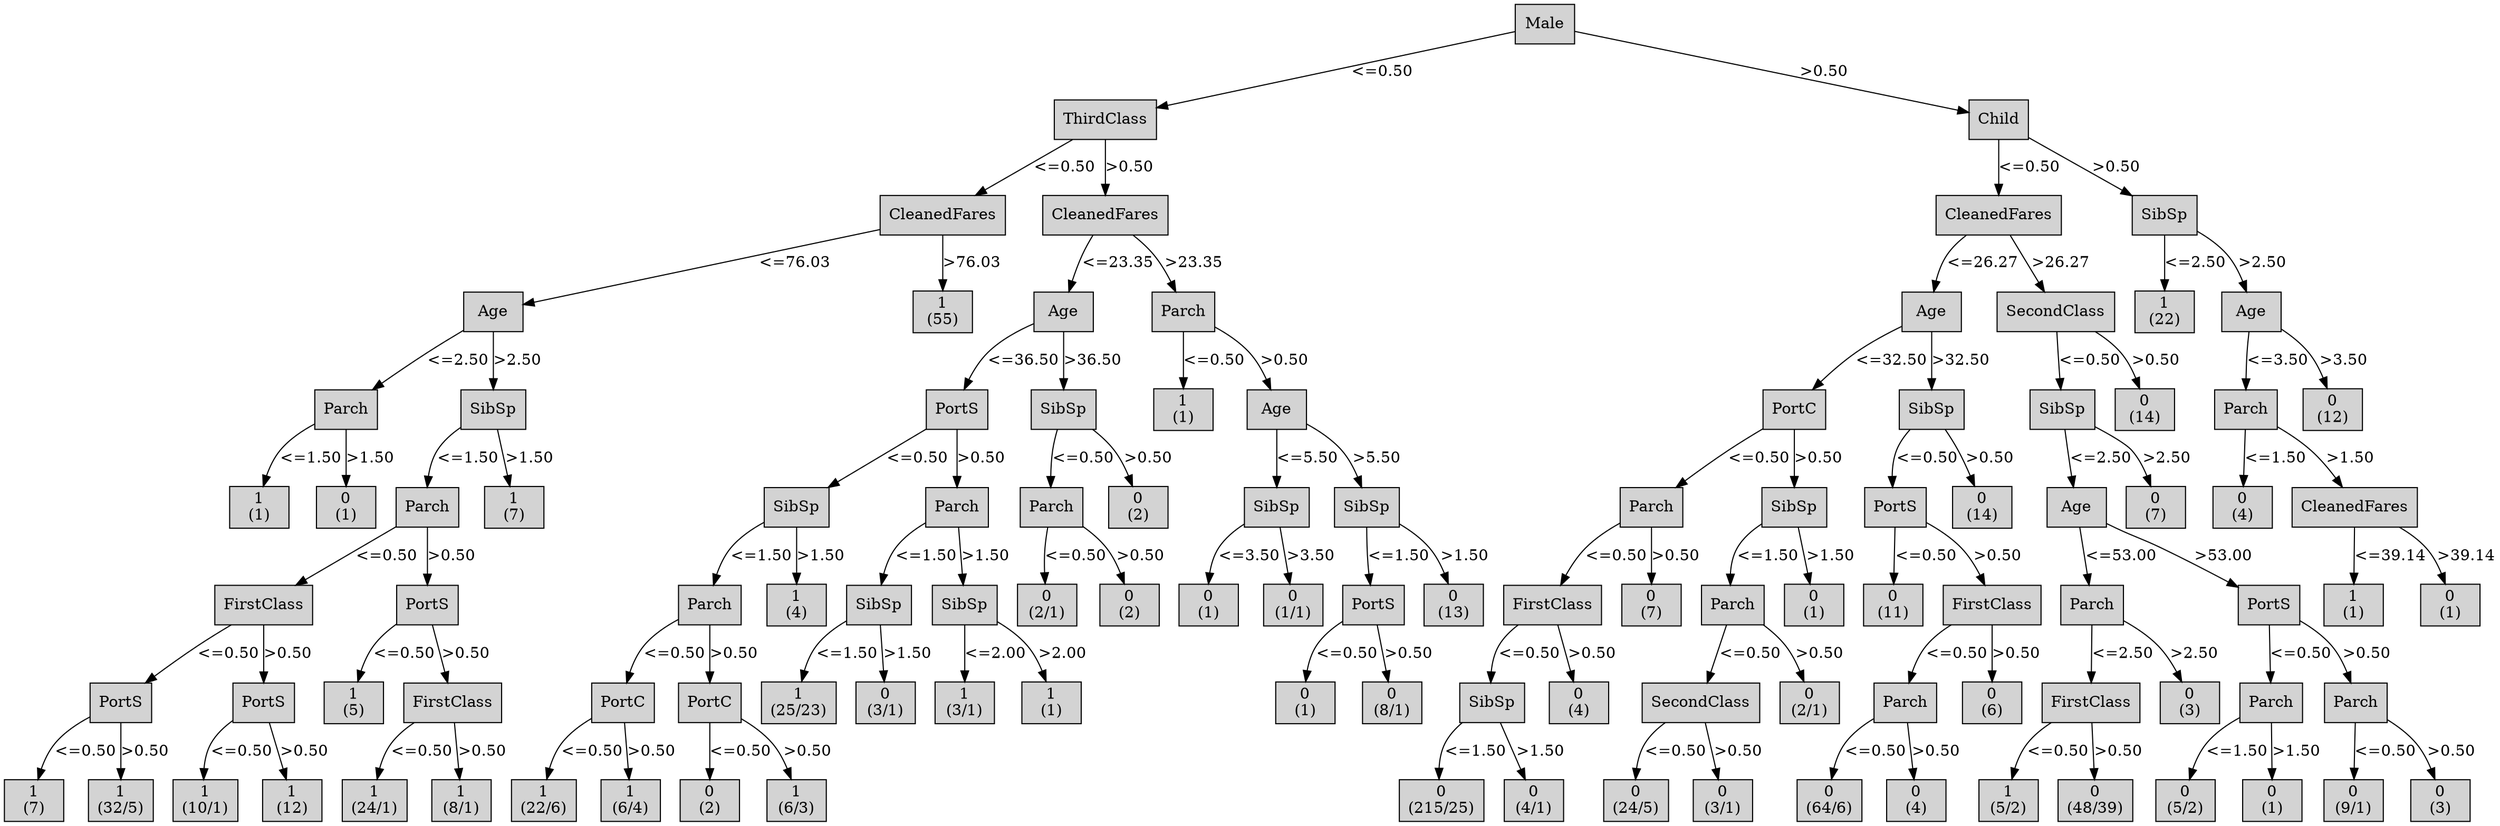 digraph ID3_Tree {
"0" [shape=box, style=filled, label="Male
", weight=1]
"1" [shape=box, style=filled, label="ThirdClass
", weight=2]
0 -> 1 [ label = "<=0.50"];
"2" [shape=box, style=filled, label="CleanedFares
", weight=3]
1 -> 2 [ label = "<=0.50"];
"3" [shape=box, style=filled, label="Age
", weight=4]
2 -> 3 [ label = "<=76.03"];
"4" [shape=box, style=filled, label="Parch
", weight=5]
3 -> 4 [ label = "<=2.50"];
"5" [shape=box, style=filled, label="1
(1)
", weight=6]
4 -> 5 [ label = "<=1.50"];
"6" [shape=box, style=filled, label="0
(1)
", weight=6]
4 -> 6 [ label = ">1.50"];
"7" [shape=box, style=filled, label="SibSp
", weight=5]
3 -> 7 [ label = ">2.50"];
"8" [shape=box, style=filled, label="Parch
", weight=6]
7 -> 8 [ label = "<=1.50"];
"9" [shape=box, style=filled, label="FirstClass
", weight=7]
8 -> 9 [ label = "<=0.50"];
"10" [shape=box, style=filled, label="PortS
", weight=8]
9 -> 10 [ label = "<=0.50"];
"11" [shape=box, style=filled, label="1
(7)
", weight=9]
10 -> 11 [ label = "<=0.50"];
"12" [shape=box, style=filled, label="1
(32/5)
", weight=9]
10 -> 12 [ label = ">0.50"];
"13" [shape=box, style=filled, label="PortS
", weight=8]
9 -> 13 [ label = ">0.50"];
"14" [shape=box, style=filled, label="1
(10/1)
", weight=9]
13 -> 14 [ label = "<=0.50"];
"15" [shape=box, style=filled, label="1
(12)
", weight=9]
13 -> 15 [ label = ">0.50"];
"16" [shape=box, style=filled, label="PortS
", weight=7]
8 -> 16 [ label = ">0.50"];
"17" [shape=box, style=filled, label="1
(5)
", weight=8]
16 -> 17 [ label = "<=0.50"];
"18" [shape=box, style=filled, label="FirstClass
", weight=8]
16 -> 18 [ label = ">0.50"];
"19" [shape=box, style=filled, label="1
(24/1)
", weight=9]
18 -> 19 [ label = "<=0.50"];
"20" [shape=box, style=filled, label="1
(8/1)
", weight=9]
18 -> 20 [ label = ">0.50"];
"21" [shape=box, style=filled, label="1
(7)
", weight=6]
7 -> 21 [ label = ">1.50"];
"22" [shape=box, style=filled, label="1
(55)
", weight=4]
2 -> 22 [ label = ">76.03"];
"23" [shape=box, style=filled, label="CleanedFares
", weight=3]
1 -> 23 [ label = ">0.50"];
"24" [shape=box, style=filled, label="Age
", weight=4]
23 -> 24 [ label = "<=23.35"];
"25" [shape=box, style=filled, label="PortS
", weight=5]
24 -> 25 [ label = "<=36.50"];
"26" [shape=box, style=filled, label="SibSp
", weight=6]
25 -> 26 [ label = "<=0.50"];
"27" [shape=box, style=filled, label="Parch
", weight=7]
26 -> 27 [ label = "<=1.50"];
"28" [shape=box, style=filled, label="PortC
", weight=8]
27 -> 28 [ label = "<=0.50"];
"29" [shape=box, style=filled, label="1
(22/6)
", weight=9]
28 -> 29 [ label = "<=0.50"];
"30" [shape=box, style=filled, label="1
(6/4)
", weight=9]
28 -> 30 [ label = ">0.50"];
"31" [shape=box, style=filled, label="PortC
", weight=8]
27 -> 31 [ label = ">0.50"];
"32" [shape=box, style=filled, label="0
(2)
", weight=9]
31 -> 32 [ label = "<=0.50"];
"33" [shape=box, style=filled, label="1
(6/3)
", weight=9]
31 -> 33 [ label = ">0.50"];
"34" [shape=box, style=filled, label="1
(4)
", weight=7]
26 -> 34 [ label = ">1.50"];
"35" [shape=box, style=filled, label="Parch
", weight=6]
25 -> 35 [ label = ">0.50"];
"36" [shape=box, style=filled, label="SibSp
", weight=7]
35 -> 36 [ label = "<=1.50"];
"37" [shape=box, style=filled, label="1
(25/23)
", weight=8]
36 -> 37 [ label = "<=1.50"];
"38" [shape=box, style=filled, label="0
(3/1)
", weight=8]
36 -> 38 [ label = ">1.50"];
"39" [shape=box, style=filled, label="SibSp
", weight=7]
35 -> 39 [ label = ">1.50"];
"40" [shape=box, style=filled, label="1
(3/1)
", weight=8]
39 -> 40 [ label = "<=2.00"];
"41" [shape=box, style=filled, label="1
(1)
", weight=8]
39 -> 41 [ label = ">2.00"];
"42" [shape=box, style=filled, label="SibSp
", weight=5]
24 -> 42 [ label = ">36.50"];
"43" [shape=box, style=filled, label="Parch
", weight=6]
42 -> 43 [ label = "<=0.50"];
"44" [shape=box, style=filled, label="0
(2/1)
", weight=7]
43 -> 44 [ label = "<=0.50"];
"45" [shape=box, style=filled, label="0
(2)
", weight=7]
43 -> 45 [ label = ">0.50"];
"46" [shape=box, style=filled, label="0
(2)
", weight=6]
42 -> 46 [ label = ">0.50"];
"47" [shape=box, style=filled, label="Parch
", weight=4]
23 -> 47 [ label = ">23.35"];
"48" [shape=box, style=filled, label="1
(1)
", weight=5]
47 -> 48 [ label = "<=0.50"];
"49" [shape=box, style=filled, label="Age
", weight=5]
47 -> 49 [ label = ">0.50"];
"50" [shape=box, style=filled, label="SibSp
", weight=6]
49 -> 50 [ label = "<=5.50"];
"51" [shape=box, style=filled, label="0
(1)
", weight=7]
50 -> 51 [ label = "<=3.50"];
"52" [shape=box, style=filled, label="0
(1/1)
", weight=7]
50 -> 52 [ label = ">3.50"];
"53" [shape=box, style=filled, label="SibSp
", weight=6]
49 -> 53 [ label = ">5.50"];
"54" [shape=box, style=filled, label="PortS
", weight=7]
53 -> 54 [ label = "<=1.50"];
"55" [shape=box, style=filled, label="0
(1)
", weight=8]
54 -> 55 [ label = "<=0.50"];
"56" [shape=box, style=filled, label="0
(8/1)
", weight=8]
54 -> 56 [ label = ">0.50"];
"57" [shape=box, style=filled, label="0
(13)
", weight=7]
53 -> 57 [ label = ">1.50"];
"58" [shape=box, style=filled, label="Child
", weight=2]
0 -> 58 [ label = ">0.50"];
"59" [shape=box, style=filled, label="CleanedFares
", weight=3]
58 -> 59 [ label = "<=0.50"];
"60" [shape=box, style=filled, label="Age
", weight=4]
59 -> 60 [ label = "<=26.27"];
"61" [shape=box, style=filled, label="PortC
", weight=5]
60 -> 61 [ label = "<=32.50"];
"62" [shape=box, style=filled, label="Parch
", weight=6]
61 -> 62 [ label = "<=0.50"];
"63" [shape=box, style=filled, label="FirstClass
", weight=7]
62 -> 63 [ label = "<=0.50"];
"64" [shape=box, style=filled, label="SibSp
", weight=8]
63 -> 64 [ label = "<=0.50"];
"65" [shape=box, style=filled, label="0
(215/25)
", weight=9]
64 -> 65 [ label = "<=1.50"];
"66" [shape=box, style=filled, label="0
(4/1)
", weight=9]
64 -> 66 [ label = ">1.50"];
"67" [shape=box, style=filled, label="0
(4)
", weight=8]
63 -> 67 [ label = ">0.50"];
"68" [shape=box, style=filled, label="0
(7)
", weight=7]
62 -> 68 [ label = ">0.50"];
"69" [shape=box, style=filled, label="SibSp
", weight=6]
61 -> 69 [ label = ">0.50"];
"70" [shape=box, style=filled, label="Parch
", weight=7]
69 -> 70 [ label = "<=1.50"];
"71" [shape=box, style=filled, label="SecondClass
", weight=8]
70 -> 71 [ label = "<=0.50"];
"72" [shape=box, style=filled, label="0
(24/5)
", weight=9]
71 -> 72 [ label = "<=0.50"];
"73" [shape=box, style=filled, label="0
(3/1)
", weight=9]
71 -> 73 [ label = ">0.50"];
"74" [shape=box, style=filled, label="0
(2/1)
", weight=8]
70 -> 74 [ label = ">0.50"];
"75" [shape=box, style=filled, label="0
(1)
", weight=7]
69 -> 75 [ label = ">1.50"];
"76" [shape=box, style=filled, label="SibSp
", weight=5]
60 -> 76 [ label = ">32.50"];
"77" [shape=box, style=filled, label="PortS
", weight=6]
76 -> 77 [ label = "<=0.50"];
"78" [shape=box, style=filled, label="0
(11)
", weight=7]
77 -> 78 [ label = "<=0.50"];
"79" [shape=box, style=filled, label="FirstClass
", weight=7]
77 -> 79 [ label = ">0.50"];
"80" [shape=box, style=filled, label="Parch
", weight=8]
79 -> 80 [ label = "<=0.50"];
"81" [shape=box, style=filled, label="0
(64/6)
", weight=9]
80 -> 81 [ label = "<=0.50"];
"82" [shape=box, style=filled, label="0
(4)
", weight=9]
80 -> 82 [ label = ">0.50"];
"83" [shape=box, style=filled, label="0
(6)
", weight=8]
79 -> 83 [ label = ">0.50"];
"84" [shape=box, style=filled, label="0
(14)
", weight=6]
76 -> 84 [ label = ">0.50"];
"85" [shape=box, style=filled, label="SecondClass
", weight=4]
59 -> 85 [ label = ">26.27"];
"86" [shape=box, style=filled, label="SibSp
", weight=5]
85 -> 86 [ label = "<=0.50"];
"87" [shape=box, style=filled, label="Age
", weight=6]
86 -> 87 [ label = "<=2.50"];
"88" [shape=box, style=filled, label="Parch
", weight=7]
87 -> 88 [ label = "<=53.00"];
"89" [shape=box, style=filled, label="FirstClass
", weight=8]
88 -> 89 [ label = "<=2.50"];
"90" [shape=box, style=filled, label="1
(5/2)
", weight=9]
89 -> 90 [ label = "<=0.50"];
"91" [shape=box, style=filled, label="0
(48/39)
", weight=9]
89 -> 91 [ label = ">0.50"];
"92" [shape=box, style=filled, label="0
(3)
", weight=8]
88 -> 92 [ label = ">2.50"];
"93" [shape=box, style=filled, label="PortS
", weight=7]
87 -> 93 [ label = ">53.00"];
"94" [shape=box, style=filled, label="Parch
", weight=8]
93 -> 94 [ label = "<=0.50"];
"95" [shape=box, style=filled, label="0
(5/2)
", weight=9]
94 -> 95 [ label = "<=1.50"];
"96" [shape=box, style=filled, label="0
(1)
", weight=9]
94 -> 96 [ label = ">1.50"];
"97" [shape=box, style=filled, label="Parch
", weight=8]
93 -> 97 [ label = ">0.50"];
"98" [shape=box, style=filled, label="0
(9/1)
", weight=9]
97 -> 98 [ label = "<=0.50"];
"99" [shape=box, style=filled, label="0
(3)
", weight=9]
97 -> 99 [ label = ">0.50"];
"100" [shape=box, style=filled, label="0
(7)
", weight=6]
86 -> 100 [ label = ">2.50"];
"101" [shape=box, style=filled, label="0
(14)
", weight=5]
85 -> 101 [ label = ">0.50"];
"102" [shape=box, style=filled, label="SibSp
", weight=3]
58 -> 102 [ label = ">0.50"];
"103" [shape=box, style=filled, label="1
(22)
", weight=4]
102 -> 103 [ label = "<=2.50"];
"104" [shape=box, style=filled, label="Age
", weight=4]
102 -> 104 [ label = ">2.50"];
"105" [shape=box, style=filled, label="Parch
", weight=5]
104 -> 105 [ label = "<=3.50"];
"106" [shape=box, style=filled, label="0
(4)
", weight=6]
105 -> 106 [ label = "<=1.50"];
"107" [shape=box, style=filled, label="CleanedFares
", weight=6]
105 -> 107 [ label = ">1.50"];
"108" [shape=box, style=filled, label="1
(1)
", weight=7]
107 -> 108 [ label = "<=39.14"];
"109" [shape=box, style=filled, label="0
(1)
", weight=7]
107 -> 109 [ label = ">39.14"];
"110" [shape=box, style=filled, label="0
(12)
", weight=5]
104 -> 110 [ label = ">3.50"];
{rank=same; 0;};
{rank=same; 1;58;};
{rank=same; 2;23;59;102;};
{rank=same; 3;22;24;47;60;85;103;104;};
{rank=same; 4;7;25;42;48;49;61;76;86;101;105;110;};
{rank=same; 5;6;8;21;26;35;43;46;50;53;62;69;77;84;87;100;106;107;};
{rank=same; 9;16;27;34;36;39;44;45;51;52;54;57;63;68;70;75;78;79;88;93;108;109;};
{rank=same; 10;13;17;18;28;31;37;38;40;41;55;56;64;67;71;74;80;83;89;92;94;97;};
{rank=same; 11;12;14;15;19;20;29;30;32;33;65;66;72;73;81;82;90;91;95;96;98;99;};
}